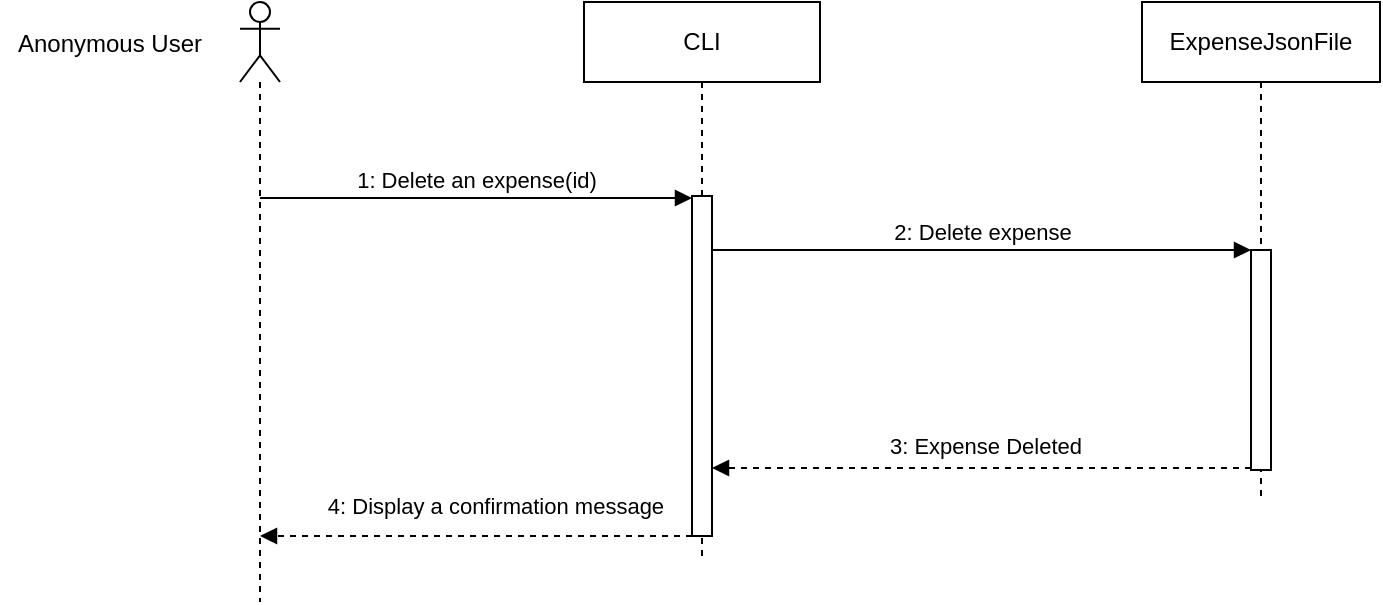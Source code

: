 <mxfile version="24.7.5">
  <diagram name="Page-1" id="BPutW8oHS3yav9XOmaQ2">
    <mxGraphModel dx="1646" dy="505" grid="1" gridSize="10" guides="1" tooltips="1" connect="1" arrows="1" fold="1" page="1" pageScale="1" pageWidth="827" pageHeight="1169" math="0" shadow="0">
      <root>
        <mxCell id="0" />
        <mxCell id="1" parent="0" />
        <mxCell id="Ao8UiDYTwoFgTjTYBrj--1" value="" style="shape=umlLifeline;perimeter=lifelinePerimeter;whiteSpace=wrap;html=1;container=1;dropTarget=0;collapsible=0;recursiveResize=0;outlineConnect=0;portConstraint=eastwest;newEdgeStyle={&quot;curved&quot;:0,&quot;rounded&quot;:0};participant=umlActor;" vertex="1" parent="1">
          <mxGeometry x="110" y="160" width="20" height="300" as="geometry" />
        </mxCell>
        <mxCell id="Ao8UiDYTwoFgTjTYBrj--2" value="Anonymous User" style="text;html=1;align=center;verticalAlign=middle;whiteSpace=wrap;rounded=0;" vertex="1" parent="1">
          <mxGeometry x="-10" y="166" width="110" height="30" as="geometry" />
        </mxCell>
        <mxCell id="Ao8UiDYTwoFgTjTYBrj--3" value="ExpenseJsonFile" style="shape=umlLifeline;perimeter=lifelinePerimeter;whiteSpace=wrap;html=1;container=1;dropTarget=0;collapsible=0;recursiveResize=0;outlineConnect=0;portConstraint=eastwest;newEdgeStyle={&quot;edgeStyle&quot;:&quot;elbowEdgeStyle&quot;,&quot;elbow&quot;:&quot;vertical&quot;,&quot;curved&quot;:0,&quot;rounded&quot;:0};" vertex="1" parent="1">
          <mxGeometry x="561" y="160" width="119" height="250" as="geometry" />
        </mxCell>
        <mxCell id="Ao8UiDYTwoFgTjTYBrj--4" value="" style="html=1;points=[[0,0,0,0,5],[0,1,0,0,-5],[1,0,0,0,5],[1,1,0,0,-5]];perimeter=orthogonalPerimeter;outlineConnect=0;targetShapes=umlLifeline;portConstraint=eastwest;newEdgeStyle={&quot;curved&quot;:0,&quot;rounded&quot;:0};" vertex="1" parent="Ao8UiDYTwoFgTjTYBrj--3">
          <mxGeometry x="54.5" y="124" width="10" height="110" as="geometry" />
        </mxCell>
        <mxCell id="Ao8UiDYTwoFgTjTYBrj--5" value="CLI" style="shape=umlLifeline;perimeter=lifelinePerimeter;whiteSpace=wrap;html=1;container=1;dropTarget=0;collapsible=0;recursiveResize=0;outlineConnect=0;portConstraint=eastwest;newEdgeStyle={&quot;edgeStyle&quot;:&quot;elbowEdgeStyle&quot;,&quot;elbow&quot;:&quot;vertical&quot;,&quot;curved&quot;:0,&quot;rounded&quot;:0};" vertex="1" parent="1">
          <mxGeometry x="282" y="160" width="118" height="280" as="geometry" />
        </mxCell>
        <mxCell id="Ao8UiDYTwoFgTjTYBrj--6" value="" style="html=1;points=[[0,0,0,0,5],[0,1,0,0,-5],[1,0,0,0,5],[1,1,0,0,-5]];perimeter=orthogonalPerimeter;outlineConnect=0;targetShapes=umlLifeline;portConstraint=eastwest;newEdgeStyle={&quot;curved&quot;:0,&quot;rounded&quot;:0};" vertex="1" parent="Ao8UiDYTwoFgTjTYBrj--5">
          <mxGeometry x="54" y="97" width="10" height="170" as="geometry" />
        </mxCell>
        <mxCell id="Ao8UiDYTwoFgTjTYBrj--7" value="1: Delete an expense(id)" style="html=1;verticalAlign=bottom;endArrow=block;curved=0;rounded=0;" edge="1" parent="1">
          <mxGeometry width="80" relative="1" as="geometry">
            <mxPoint x="119.987" y="258" as="sourcePoint" />
            <mxPoint x="336" y="258" as="targetPoint" />
          </mxGeometry>
        </mxCell>
        <mxCell id="Ao8UiDYTwoFgTjTYBrj--8" value="2: Delete expense" style="html=1;verticalAlign=bottom;endArrow=block;curved=0;rounded=0;" edge="1" parent="1" target="Ao8UiDYTwoFgTjTYBrj--4">
          <mxGeometry width="80" relative="1" as="geometry">
            <mxPoint x="346" y="284" as="sourcePoint" />
            <mxPoint x="610" y="285" as="targetPoint" />
          </mxGeometry>
        </mxCell>
        <mxCell id="Ao8UiDYTwoFgTjTYBrj--9" value="" style="html=1;verticalAlign=bottom;labelBackgroundColor=none;endArrow=block;endFill=1;dashed=1;rounded=0;" edge="1" parent="1" target="Ao8UiDYTwoFgTjTYBrj--6">
          <mxGeometry width="160" relative="1" as="geometry">
            <mxPoint x="615.5" y="393" as="sourcePoint" />
            <mxPoint x="341.149" y="393" as="targetPoint" />
          </mxGeometry>
        </mxCell>
        <mxCell id="Ao8UiDYTwoFgTjTYBrj--10" value="3: Expense Deleted" style="text;html=1;align=center;verticalAlign=middle;whiteSpace=wrap;rounded=0;fontSize=11;" vertex="1" parent="1">
          <mxGeometry x="430" y="367" width="106" height="30" as="geometry" />
        </mxCell>
        <mxCell id="Ao8UiDYTwoFgTjTYBrj--11" value="4: Display a confirmation message" style="text;html=1;align=center;verticalAlign=middle;whiteSpace=wrap;rounded=0;fontSize=11;" vertex="1" parent="1">
          <mxGeometry x="150" y="397" width="176" height="30" as="geometry" />
        </mxCell>
        <mxCell id="Ao8UiDYTwoFgTjTYBrj--12" value="" style="html=1;verticalAlign=bottom;labelBackgroundColor=none;endArrow=block;endFill=1;dashed=1;rounded=0;" edge="1" parent="1" target="Ao8UiDYTwoFgTjTYBrj--1">
          <mxGeometry width="160" relative="1" as="geometry">
            <mxPoint x="336" y="427" as="sourcePoint" />
            <mxPoint x="150" y="427" as="targetPoint" />
          </mxGeometry>
        </mxCell>
      </root>
    </mxGraphModel>
  </diagram>
</mxfile>
